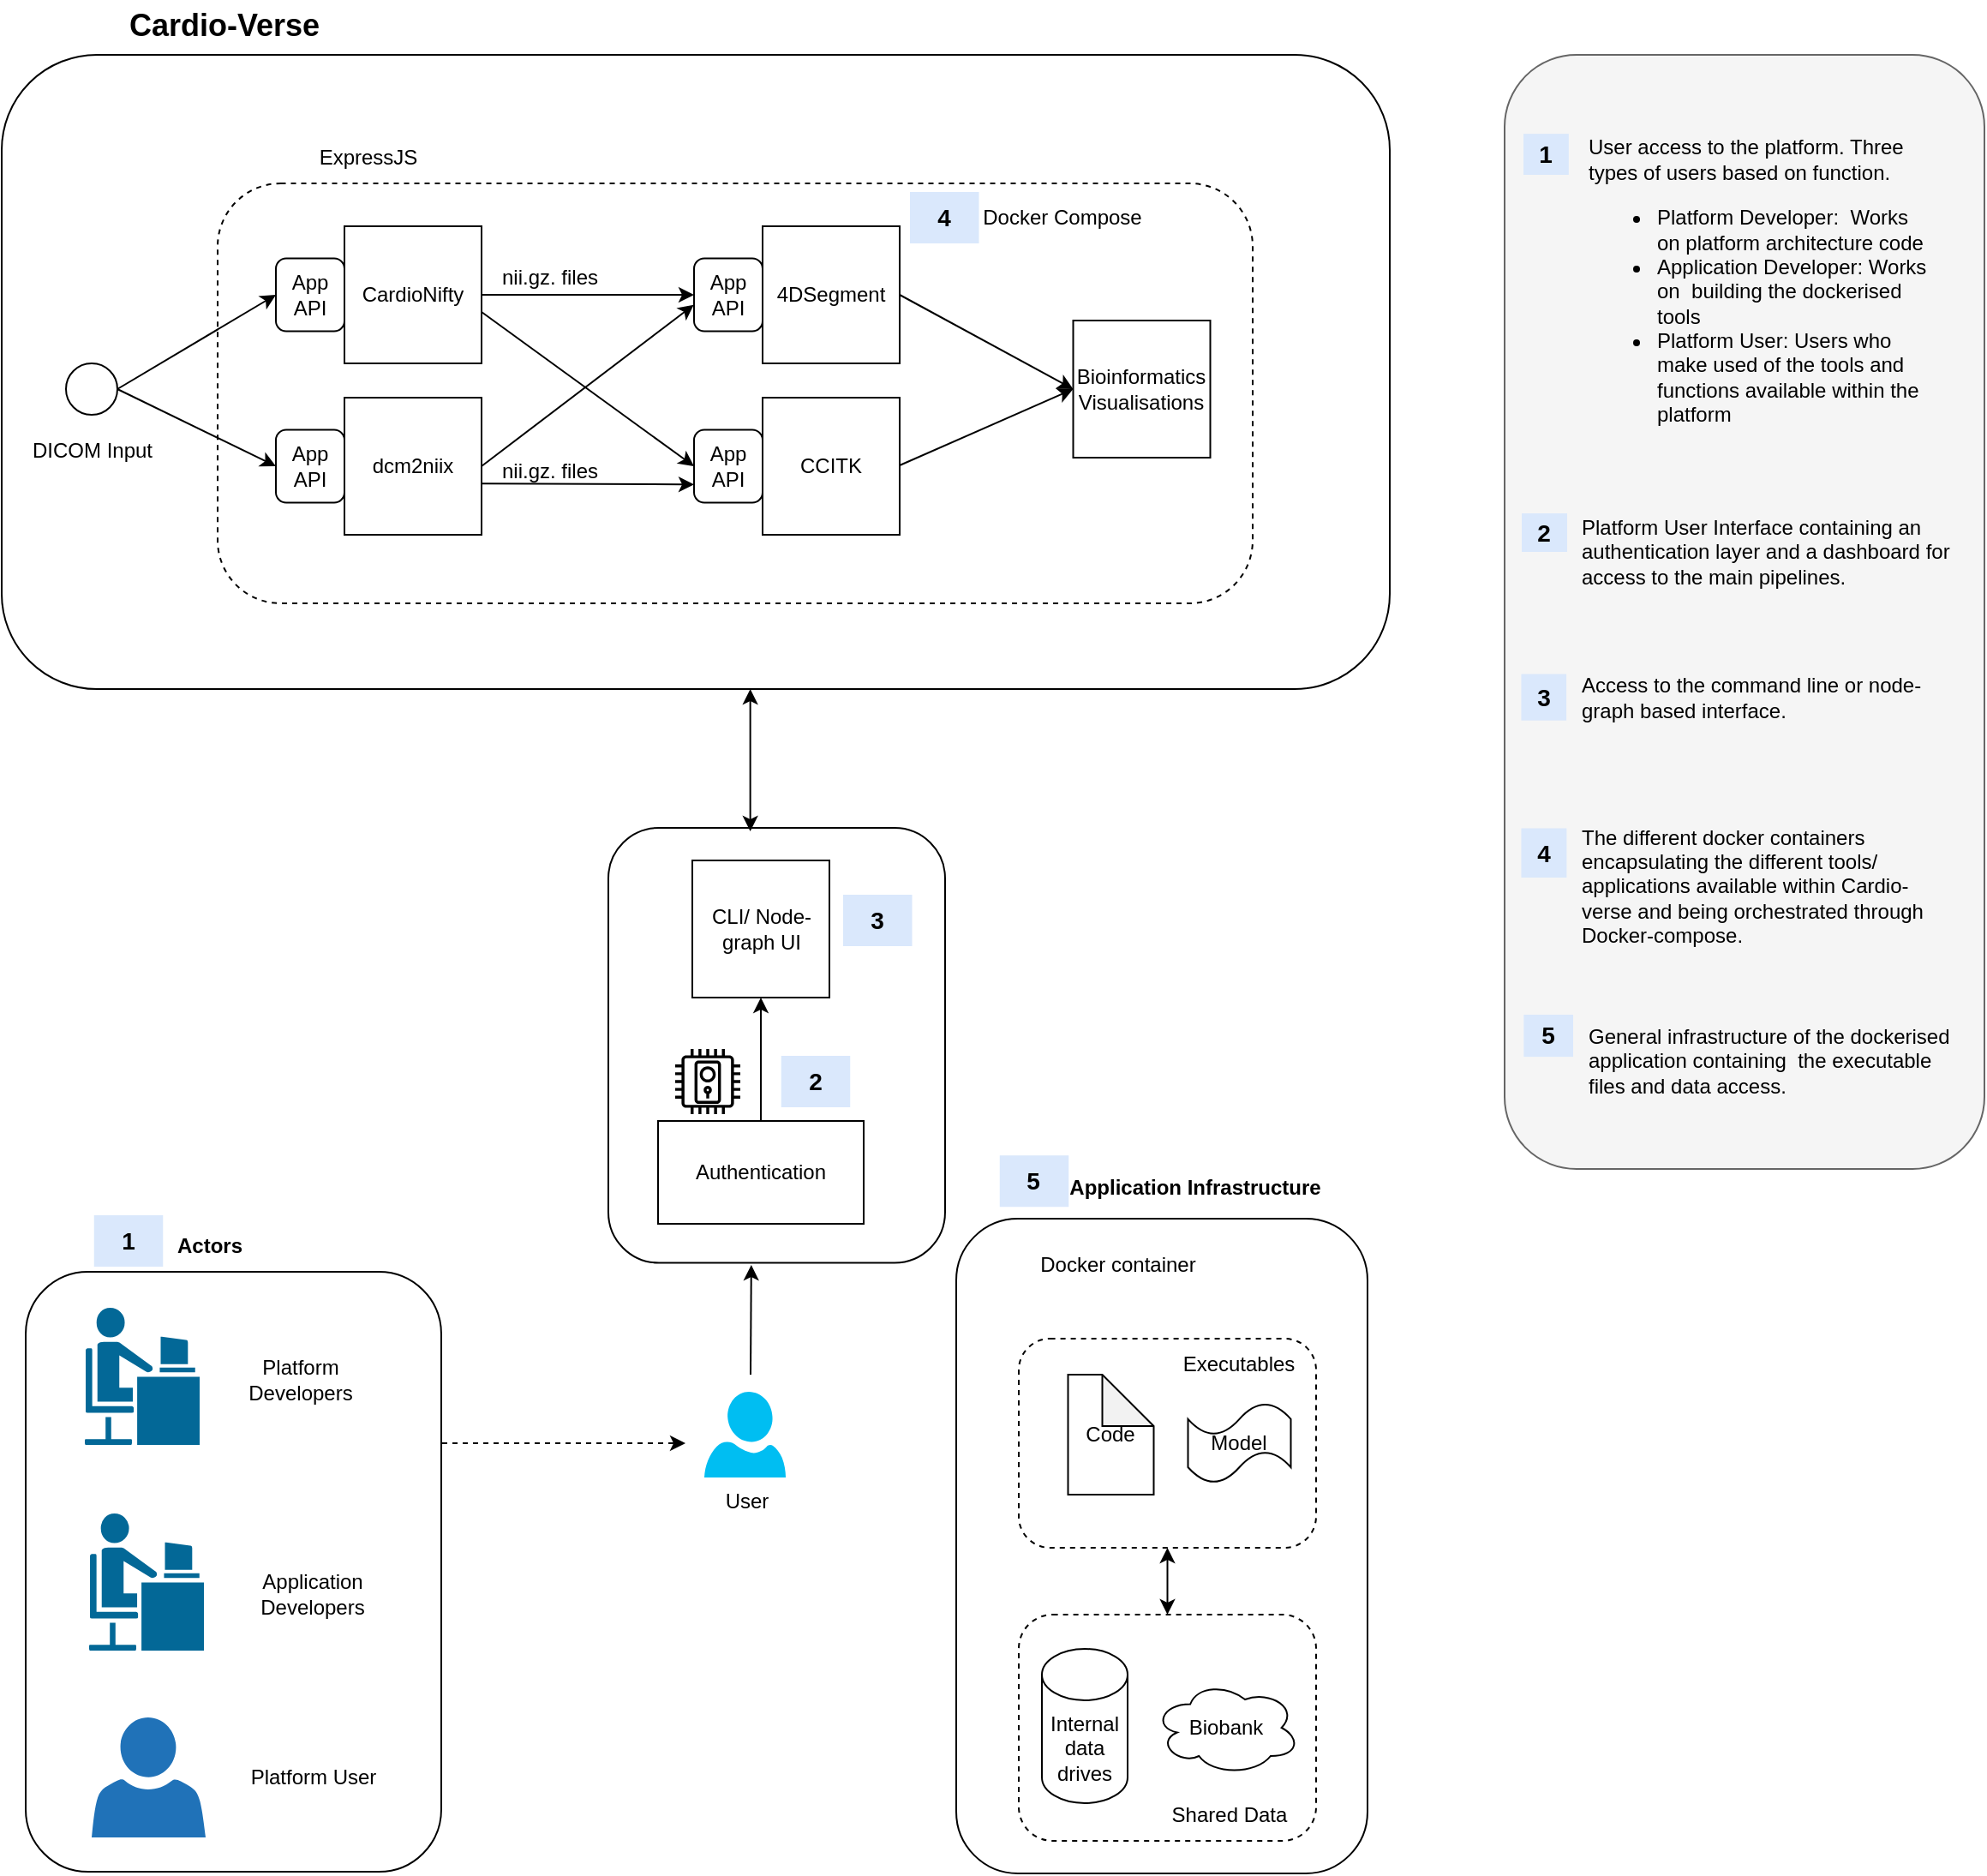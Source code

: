 <mxfile version="21.0.6" type="github">
  <diagram id="I_fSzTSYJhP3WbuMLIgA" name="Page-1">
    <mxGraphModel dx="3790" dy="1563" grid="1" gridSize="10" guides="1" tooltips="1" connect="1" arrows="1" fold="1" page="1" pageScale="1" pageWidth="827" pageHeight="1169" math="0" shadow="0">
      <root>
        <mxCell id="0" />
        <mxCell id="1" parent="0" />
        <mxCell id="iSJP6n-plgs5U3rNxnB9-100" value="" style="rounded=1;whiteSpace=wrap;html=1;fillColor=none;" parent="1" vertex="1">
          <mxGeometry x="507" y="869" width="240" height="382" as="geometry" />
        </mxCell>
        <mxCell id="iSJP6n-plgs5U3rNxnB9-62" value="" style="rounded=1;whiteSpace=wrap;html=1;rotation=-90;fillColor=none;" parent="1" vertex="1">
          <mxGeometry x="275.37" y="669.62" width="253.75" height="196.5" as="geometry" />
        </mxCell>
        <mxCell id="iSJP6n-plgs5U3rNxnB9-85" value="" style="whiteSpace=wrap;html=1;aspect=fixed;fillColor=none;" parent="1" vertex="1">
          <mxGeometry x="353" y="660" width="80" height="80" as="geometry" />
        </mxCell>
        <mxCell id="iSJP6n-plgs5U3rNxnB9-25" value="" style="rounded=1;whiteSpace=wrap;html=1;fillColor=none;" parent="1" vertex="1">
          <mxGeometry x="-50" y="190" width="810" height="370" as="geometry" />
        </mxCell>
        <mxCell id="iSJP6n-plgs5U3rNxnB9-29" value="&lt;span style=&quot;color: rgba(0, 0, 0, 0); font-family: monospace; font-size: 0px; text-align: start;&quot;&gt;%3CmxGraphModel%3E%3Croot%3E%3CmxCell%20id%3D%220%22%2F%3E%3CmxCell%20id%3D%221%22%20parent%3D%220%22%2F%3E%3CmxCell%20id%3D%222%22%20value%3D%22nii.gz.%20files%22%20style%3D%22text%3Bhtml%3D1%3BstrokeColor%3Dnone%3BfillColor%3Dnone%3Balign%3Dcenter%3BverticalAlign%3Dmiddle%3BwhiteSpace%3Dwrap%3Brounded%3D0%3B%22%20vertex%3D%221%22%20parent%3D%221%22%3E%3CmxGeometry%20x%3D%22250%22%20y%3D%22310%22%20width%3D%2260%22%20height%3D%2230%22%20as%3D%22geometry%22%2F%3E%3C%2FmxCell%3E%3C%2Froot%3E%3C%2FmxGraphModel%3E&lt;/span&gt;" style="rounded=1;whiteSpace=wrap;html=1;dashed=1;fillColor=none;" parent="1" vertex="1">
          <mxGeometry x="76" y="265" width="604" height="245" as="geometry" />
        </mxCell>
        <mxCell id="iSJP6n-plgs5U3rNxnB9-11" value="" style="ellipse;whiteSpace=wrap;html=1;aspect=fixed;" parent="1" vertex="1">
          <mxGeometry x="-12.5" y="370" width="30" height="30" as="geometry" />
        </mxCell>
        <mxCell id="iSJP6n-plgs5U3rNxnB9-19" value="4DSegment" style="whiteSpace=wrap;html=1;aspect=fixed;" parent="1" vertex="1">
          <mxGeometry x="394" y="290" width="80" height="80" as="geometry" />
        </mxCell>
        <mxCell id="iSJP6n-plgs5U3rNxnB9-23" value="CCITK" style="whiteSpace=wrap;html=1;aspect=fixed;" parent="1" vertex="1">
          <mxGeometry x="394" y="390" width="80" height="80" as="geometry" />
        </mxCell>
        <mxCell id="iSJP6n-plgs5U3rNxnB9-28" value="Authentication" style="rounded=0;whiteSpace=wrap;html=1;fillColor=none;" parent="1" vertex="1">
          <mxGeometry x="333" y="812" width="120" height="60" as="geometry" />
        </mxCell>
        <mxCell id="iSJP6n-plgs5U3rNxnB9-30" value="ExpressJS" style="text;html=1;strokeColor=none;fillColor=none;align=center;verticalAlign=middle;whiteSpace=wrap;rounded=0;dashed=1;" parent="1" vertex="1">
          <mxGeometry x="105" y="235" width="117.5" height="30" as="geometry" />
        </mxCell>
        <mxCell id="iSJP6n-plgs5U3rNxnB9-32" value="nii.gz. files" style="text;html=1;strokeColor=none;fillColor=none;align=center;verticalAlign=middle;whiteSpace=wrap;rounded=0;" parent="1" vertex="1">
          <mxGeometry x="240" y="310" width="60" height="20" as="geometry" />
        </mxCell>
        <mxCell id="iSJP6n-plgs5U3rNxnB9-34" value="User" style="text;html=1;strokeColor=none;fillColor=none;align=center;verticalAlign=middle;whiteSpace=wrap;rounded=0;" parent="1" vertex="1">
          <mxGeometry x="360" y="1029" width="50" height="10" as="geometry" />
        </mxCell>
        <mxCell id="iSJP6n-plgs5U3rNxnB9-38" value="" style="verticalLabelPosition=bottom;html=1;verticalAlign=top;align=center;strokeColor=none;fillColor=#00BEF2;shape=mxgraph.azure.user;" parent="1" vertex="1">
          <mxGeometry x="360" y="970" width="47.5" height="50" as="geometry" />
        </mxCell>
        <mxCell id="iSJP6n-plgs5U3rNxnB9-41" value="" style="endArrow=classic;html=1;rounded=0;exitX=1;exitY=0.5;exitDx=0;exitDy=0;" parent="1" edge="1" target="iSJP6n-plgs5U3rNxnB9-66">
          <mxGeometry width="50" height="50" relative="1" as="geometry">
            <mxPoint x="230" y="330" as="sourcePoint" />
            <mxPoint x="321" y="330.9" as="targetPoint" />
          </mxGeometry>
        </mxCell>
        <mxCell id="iSJP6n-plgs5U3rNxnB9-42" value="" style="endArrow=classic;html=1;rounded=0;exitX=1.001;exitY=0.627;exitDx=0;exitDy=0;exitPerimeter=0;entryX=0;entryY=0.75;entryDx=0;entryDy=0;" parent="1" edge="1" target="THO80avu8P2htPNswEXX-1" source="iSJP6n-plgs5U3rNxnB9-65">
          <mxGeometry width="50" height="50" relative="1" as="geometry">
            <mxPoint x="230" y="430" as="sourcePoint" />
            <mxPoint x="320" y="430.07" as="targetPoint" />
          </mxGeometry>
        </mxCell>
        <mxCell id="iSJP6n-plgs5U3rNxnB9-47" value="" style="sketch=0;outlineConnect=0;fontColor=#232F3E;gradientColor=none;fillColor=#000000;strokeColor=none;dashed=0;verticalLabelPosition=bottom;verticalAlign=top;align=center;html=1;fontSize=12;fontStyle=0;aspect=fixed;pointerEvents=1;shape=mxgraph.aws4.door_lock;" parent="1" vertex="1">
          <mxGeometry x="343" y="770" width="38" height="38" as="geometry" />
        </mxCell>
        <mxCell id="iSJP6n-plgs5U3rNxnB9-64" value="CardioNifty" style="whiteSpace=wrap;html=1;aspect=fixed;" parent="1" vertex="1">
          <mxGeometry x="150" y="290" width="80" height="80" as="geometry" />
        </mxCell>
        <mxCell id="iSJP6n-plgs5U3rNxnB9-65" value="dcm2niix" style="whiteSpace=wrap;html=1;aspect=fixed;" parent="1" vertex="1">
          <mxGeometry x="150" y="390" width="80" height="80" as="geometry" />
        </mxCell>
        <mxCell id="iSJP6n-plgs5U3rNxnB9-66" value="App API" style="rounded=1;whiteSpace=wrap;html=1;" parent="1" vertex="1">
          <mxGeometry x="354" y="308.75" width="40" height="42.5" as="geometry" />
        </mxCell>
        <mxCell id="iSJP6n-plgs5U3rNxnB9-67" value="&lt;b&gt;&lt;font style=&quot;font-size: 18px;&quot;&gt;Cardio-Verse&lt;/font&gt;&lt;/b&gt;" style="text;html=1;strokeColor=none;fillColor=none;align=center;verticalAlign=middle;whiteSpace=wrap;rounded=0;" parent="1" vertex="1">
          <mxGeometry y="158" width="160" height="30" as="geometry" />
        </mxCell>
        <mxCell id="iSJP6n-plgs5U3rNxnB9-69" value="nii.gz. files" style="text;html=1;strokeColor=none;fillColor=none;align=center;verticalAlign=middle;whiteSpace=wrap;rounded=0;" parent="1" vertex="1">
          <mxGeometry x="240" y="425" width="60" height="15" as="geometry" />
        </mxCell>
        <mxCell id="iSJP6n-plgs5U3rNxnB9-70" value="" style="endArrow=classic;html=1;rounded=0;entryX=0;entryY=0.5;entryDx=0;entryDy=0;exitX=1;exitY=0.5;exitDx=0;exitDy=0;" parent="1" edge="1" target="THO80avu8P2htPNswEXX-2" source="iSJP6n-plgs5U3rNxnB9-11">
          <mxGeometry width="50" height="50" relative="1" as="geometry">
            <mxPoint x="19.5" y="385.5" as="sourcePoint" />
            <mxPoint x="80" y="386" as="targetPoint" />
          </mxGeometry>
        </mxCell>
        <mxCell id="iSJP6n-plgs5U3rNxnB9-71" value="DICOM Input" style="text;html=1;strokeColor=none;fillColor=none;align=center;verticalAlign=middle;whiteSpace=wrap;rounded=0;" parent="1" vertex="1">
          <mxGeometry x="-36.25" y="406.25" width="77.5" height="30" as="geometry" />
        </mxCell>
        <mxCell id="iSJP6n-plgs5U3rNxnB9-77" value="CLI/ Node-graph UI" style="text;html=1;strokeColor=none;fillColor=none;align=center;verticalAlign=middle;whiteSpace=wrap;rounded=0;" parent="1" vertex="1">
          <mxGeometry x="355.5" y="685" width="75" height="30" as="geometry" />
        </mxCell>
        <mxCell id="iSJP6n-plgs5U3rNxnB9-83" value="" style="endArrow=classic;startArrow=classic;html=1;rounded=0;entryX=0;entryY=0.5;entryDx=0;entryDy=0;exitX=0.5;exitY=0;exitDx=0;exitDy=0;" parent="1" edge="1">
          <mxGeometry width="50" height="50" relative="1" as="geometry">
            <mxPoint x="386.82" y="643" as="sourcePoint" />
            <mxPoint x="386.82" y="560" as="targetPoint" />
          </mxGeometry>
        </mxCell>
        <mxCell id="iSJP6n-plgs5U3rNxnB9-88" value="" style="endArrow=classic;html=1;rounded=0;entryX=0.5;entryY=1;entryDx=0;entryDy=0;" parent="1" source="iSJP6n-plgs5U3rNxnB9-28" target="iSJP6n-plgs5U3rNxnB9-85" edge="1">
          <mxGeometry width="50" height="50" relative="1" as="geometry">
            <mxPoint x="248" y="710" as="sourcePoint" />
            <mxPoint x="298" y="660" as="targetPoint" />
          </mxGeometry>
        </mxCell>
        <mxCell id="iSJP6n-plgs5U3rNxnB9-113" value="" style="endArrow=classic;html=1;rounded=0;dashed=1;" parent="1" edge="1">
          <mxGeometry width="50" height="50" relative="1" as="geometry">
            <mxPoint x="207" y="1000" as="sourcePoint" />
            <mxPoint x="349" y="1000" as="targetPoint" />
          </mxGeometry>
        </mxCell>
        <mxCell id="AIP2rtYdTXtsvyKJKe4--31" value="&lt;b&gt;&lt;font style=&quot;font-size: 14px;&quot;&gt;2&lt;/font&gt;&lt;/b&gt;" style="text;html=1;strokeColor=none;fillColor=#dae8fc;align=center;verticalAlign=middle;whiteSpace=wrap;rounded=0;" parent="1" vertex="1">
          <mxGeometry x="404.87" y="774" width="40.25" height="30" as="geometry" />
        </mxCell>
        <mxCell id="AIP2rtYdTXtsvyKJKe4--34" value="&lt;b&gt;&lt;font style=&quot;font-size: 14px;&quot;&gt;4&lt;/font&gt;&lt;/b&gt;" style="text;html=1;strokeColor=none;fillColor=#dae8fc;align=center;verticalAlign=middle;whiteSpace=wrap;rounded=0;" parent="1" vertex="1">
          <mxGeometry x="480" y="270" width="40.25" height="30" as="geometry" />
        </mxCell>
        <mxCell id="iSJP6n-plgs5U3rNxnB9-90" value="" style="rounded=1;whiteSpace=wrap;html=1;fillColor=none;" parent="1" vertex="1">
          <mxGeometry x="-36" y="900" width="242.5" height="350" as="geometry" />
        </mxCell>
        <mxCell id="iSJP6n-plgs5U3rNxnB9-91" value="&lt;b&gt;Actors&lt;/b&gt;" style="text;html=1;strokeColor=none;fillColor=none;align=center;verticalAlign=middle;whiteSpace=wrap;rounded=0;" parent="1" vertex="1">
          <mxGeometry x="44" y="870" width="55" height="30" as="geometry" />
        </mxCell>
        <mxCell id="AIP2rtYdTXtsvyKJKe4--21" value="" style="group" parent="1" vertex="1" connectable="0">
          <mxGeometry x="2.5" y="1160" width="174" height="70" as="geometry" />
        </mxCell>
        <mxCell id="iSJP6n-plgs5U3rNxnB9-95" value="" style="sketch=0;pointerEvents=1;shadow=0;dashed=0;html=1;strokeColor=none;labelPosition=center;verticalLabelPosition=bottom;verticalAlign=top;outlineConnect=0;align=center;shape=mxgraph.office.users.user;fillColor=#2072B8;" parent="AIP2rtYdTXtsvyKJKe4--21" vertex="1">
          <mxGeometry width="66.5" height="70" as="geometry" />
        </mxCell>
        <mxCell id="iSJP6n-plgs5U3rNxnB9-99" value="Platform User" style="text;html=1;strokeColor=none;fillColor=none;align=center;verticalAlign=middle;whiteSpace=wrap;rounded=0;" parent="AIP2rtYdTXtsvyKJKe4--21" vertex="1">
          <mxGeometry x="84" y="20" width="90" height="30" as="geometry" />
        </mxCell>
        <mxCell id="AIP2rtYdTXtsvyKJKe4--22" value="" style="group" parent="1" vertex="1" connectable="0">
          <mxGeometry y="1040" width="179" height="82" as="geometry" />
        </mxCell>
        <mxCell id="iSJP6n-plgs5U3rNxnB9-96" value="" style="shape=mxgraph.cisco.people.androgenous_person;html=1;pointerEvents=1;dashed=0;fillColor=#036897;strokeColor=#ffffff;strokeWidth=2;verticalLabelPosition=bottom;verticalAlign=top;align=center;outlineConnect=0;" parent="AIP2rtYdTXtsvyKJKe4--22" vertex="1">
          <mxGeometry width="69" height="82" as="geometry" />
        </mxCell>
        <mxCell id="iSJP6n-plgs5U3rNxnB9-97" value="Application Developers" style="text;html=1;strokeColor=none;fillColor=none;align=center;verticalAlign=middle;whiteSpace=wrap;rounded=0;" parent="AIP2rtYdTXtsvyKJKe4--22" vertex="1">
          <mxGeometry x="84" y="33" width="95" height="30" as="geometry" />
        </mxCell>
        <mxCell id="AIP2rtYdTXtsvyKJKe4--23" value="" style="group" parent="1" vertex="1" connectable="0">
          <mxGeometry x="-2.5" y="920" width="174" height="82" as="geometry" />
        </mxCell>
        <mxCell id="iSJP6n-plgs5U3rNxnB9-93" value="" style="shape=mxgraph.cisco.people.androgenous_person;html=1;pointerEvents=1;dashed=0;fillColor=#036897;strokeColor=#ffffff;strokeWidth=2;verticalLabelPosition=bottom;verticalAlign=top;align=center;outlineConnect=0;" parent="AIP2rtYdTXtsvyKJKe4--23" vertex="1">
          <mxGeometry width="69" height="82" as="geometry" />
        </mxCell>
        <mxCell id="iSJP6n-plgs5U3rNxnB9-98" value="Platform Developers" style="text;html=1;strokeColor=none;fillColor=none;align=center;verticalAlign=middle;whiteSpace=wrap;rounded=0;" parent="AIP2rtYdTXtsvyKJKe4--23" vertex="1">
          <mxGeometry x="79" y="28" width="95" height="30" as="geometry" />
        </mxCell>
        <mxCell id="AIP2rtYdTXtsvyKJKe4--29" value="&lt;b&gt;&lt;font style=&quot;font-size: 14px;&quot;&gt;1&lt;/font&gt;&lt;/b&gt;" style="text;html=1;strokeColor=none;fillColor=#dae8fc;align=center;verticalAlign=middle;whiteSpace=wrap;rounded=0;" parent="1" vertex="1">
          <mxGeometry x="3.88" y="867" width="40.25" height="30" as="geometry" />
        </mxCell>
        <mxCell id="THO80avu8P2htPNswEXX-1" value="App API" style="rounded=1;whiteSpace=wrap;html=1;" vertex="1" parent="1">
          <mxGeometry x="354" y="408.75" width="40" height="42.5" as="geometry" />
        </mxCell>
        <mxCell id="THO80avu8P2htPNswEXX-2" value="App API" style="rounded=1;whiteSpace=wrap;html=1;" vertex="1" parent="1">
          <mxGeometry x="110" y="308.75" width="40" height="42.5" as="geometry" />
        </mxCell>
        <mxCell id="THO80avu8P2htPNswEXX-3" value="App API" style="rounded=1;whiteSpace=wrap;html=1;" vertex="1" parent="1">
          <mxGeometry x="110" y="408.75" width="40" height="42.5" as="geometry" />
        </mxCell>
        <mxCell id="THO80avu8P2htPNswEXX-6" value="" style="endArrow=classic;html=1;rounded=0;exitX=1;exitY=0.5;exitDx=0;exitDy=0;startArrow=none;" edge="1" parent="1" source="iSJP6n-plgs5U3rNxnB9-26">
          <mxGeometry width="50" height="50" relative="1" as="geometry">
            <mxPoint x="516" y="387.26" as="sourcePoint" />
            <mxPoint x="640" y="387.26" as="targetPoint" />
          </mxGeometry>
        </mxCell>
        <mxCell id="THO80avu8P2htPNswEXX-7" value="" style="endArrow=classic;html=1;rounded=0;exitX=1;exitY=0.5;exitDx=0;exitDy=0;entryX=0;entryY=0.5;entryDx=0;entryDy=0;" edge="1" parent="1" target="iSJP6n-plgs5U3rNxnB9-26">
          <mxGeometry width="50" height="50" relative="1" as="geometry">
            <mxPoint x="474" y="429.52" as="sourcePoint" />
            <mxPoint x="598" y="429.52" as="targetPoint" />
          </mxGeometry>
        </mxCell>
        <mxCell id="THO80avu8P2htPNswEXX-8" value="" style="endArrow=classic;html=1;rounded=0;exitX=1;exitY=0.5;exitDx=0;exitDy=0;entryX=0;entryY=0.5;entryDx=0;entryDy=0;" edge="1" parent="1" target="THO80avu8P2htPNswEXX-1">
          <mxGeometry width="50" height="50" relative="1" as="geometry">
            <mxPoint x="230" y="340" as="sourcePoint" />
            <mxPoint x="354" y="340" as="targetPoint" />
          </mxGeometry>
        </mxCell>
        <mxCell id="THO80avu8P2htPNswEXX-9" value="" style="endArrow=classic;html=1;rounded=0;entryX=-0.004;entryY=0.638;entryDx=0;entryDy=0;exitX=1;exitY=0.5;exitDx=0;exitDy=0;entryPerimeter=0;" edge="1" parent="1" source="iSJP6n-plgs5U3rNxnB9-65" target="iSJP6n-plgs5U3rNxnB9-66">
          <mxGeometry width="50" height="50" relative="1" as="geometry">
            <mxPoint x="230" y="440" as="sourcePoint" />
            <mxPoint x="354" y="440" as="targetPoint" />
          </mxGeometry>
        </mxCell>
        <mxCell id="THO80avu8P2htPNswEXX-10" value="" style="endArrow=classic;html=1;rounded=0;entryX=0;entryY=0.5;entryDx=0;entryDy=0;exitX=1;exitY=0.5;exitDx=0;exitDy=0;" edge="1" parent="1" source="iSJP6n-plgs5U3rNxnB9-11" target="THO80avu8P2htPNswEXX-3">
          <mxGeometry width="50" height="50" relative="1" as="geometry">
            <mxPoint x="29.5" y="395.5" as="sourcePoint" />
            <mxPoint x="120" y="340" as="targetPoint" />
          </mxGeometry>
        </mxCell>
        <mxCell id="THO80avu8P2htPNswEXX-11" value="Docker Compose" style="text;html=1;strokeColor=none;fillColor=none;align=center;verticalAlign=middle;whiteSpace=wrap;rounded=0;dashed=1;" vertex="1" parent="1">
          <mxGeometry x="510" y="270" width="117.5" height="30" as="geometry" />
        </mxCell>
        <mxCell id="iSJP6n-plgs5U3rNxnB9-26" value="Bioinformatics Visualisations" style="whiteSpace=wrap;html=1;aspect=fixed;" parent="1" vertex="1">
          <mxGeometry x="575.25" y="345" width="80" height="80" as="geometry" />
        </mxCell>
        <mxCell id="THO80avu8P2htPNswEXX-13" value="" style="endArrow=classic;html=1;rounded=0;exitX=1;exitY=0.5;exitDx=0;exitDy=0;entryX=0;entryY=0.5;entryDx=0;entryDy=0;" edge="1" parent="1" source="iSJP6n-plgs5U3rNxnB9-19" target="iSJP6n-plgs5U3rNxnB9-26">
          <mxGeometry width="50" height="50" relative="1" as="geometry">
            <mxPoint x="484" y="439.52" as="sourcePoint" />
            <mxPoint x="585" y="395" as="targetPoint" />
          </mxGeometry>
        </mxCell>
        <mxCell id="THO80avu8P2htPNswEXX-14" value="&lt;b&gt;&lt;font style=&quot;font-size: 14px;&quot;&gt;3&lt;/font&gt;&lt;/b&gt;" style="text;html=1;strokeColor=none;fillColor=#dae8fc;align=center;verticalAlign=middle;whiteSpace=wrap;rounded=0;" vertex="1" parent="1">
          <mxGeometry x="441" y="680" width="40.25" height="30" as="geometry" />
        </mxCell>
        <mxCell id="THO80avu8P2htPNswEXX-15" value="" style="endArrow=classic;html=1;rounded=0;entryX=0.5;entryY=1;entryDx=0;entryDy=0;" edge="1" parent="1">
          <mxGeometry width="50" height="50" relative="1" as="geometry">
            <mxPoint x="387" y="960" as="sourcePoint" />
            <mxPoint x="387.41" y="896" as="targetPoint" />
          </mxGeometry>
        </mxCell>
        <mxCell id="iSJP6n-plgs5U3rNxnB9-107" value="" style="rounded=1;whiteSpace=wrap;html=1;dashed=1;fillColor=none;" parent="1" vertex="1">
          <mxGeometry x="543.5" y="1100" width="173.5" height="132" as="geometry" />
        </mxCell>
        <mxCell id="iSJP6n-plgs5U3rNxnB9-31" value="" style="rounded=1;whiteSpace=wrap;html=1;fillColor=none;dashed=1;" parent="1" vertex="1">
          <mxGeometry x="543.5" y="939" width="173.5" height="122" as="geometry" />
        </mxCell>
        <mxCell id="iSJP6n-plgs5U3rNxnB9-52" value="Docker container" style="text;html=1;strokeColor=none;fillColor=none;align=center;verticalAlign=middle;whiteSpace=wrap;rounded=0;" parent="1" vertex="1">
          <mxGeometry x="544.5" y="881" width="112.5" height="30" as="geometry" />
        </mxCell>
        <mxCell id="iSJP6n-plgs5U3rNxnB9-53" value="Biobank" style="ellipse;shape=cloud;whiteSpace=wrap;html=1;fillColor=none;" parent="1" vertex="1">
          <mxGeometry x="622.25" y="1138.5" width="85.25" height="55" as="geometry" />
        </mxCell>
        <mxCell id="iSJP6n-plgs5U3rNxnB9-54" value="&lt;font style=&quot;font-size: 12px;&quot;&gt;Internal data &lt;br&gt;drives&lt;/font&gt;" style="shape=cylinder3;whiteSpace=wrap;html=1;boundedLbl=1;backgroundOutline=1;size=15;fillColor=none;" parent="1" vertex="1">
          <mxGeometry x="557" y="1120" width="50" height="90" as="geometry" />
        </mxCell>
        <mxCell id="iSJP6n-plgs5U3rNxnB9-55" value="Code" style="shape=note;whiteSpace=wrap;html=1;backgroundOutline=1;darkOpacity=0.05;fillColor=none;" parent="1" vertex="1">
          <mxGeometry x="572.25" y="960.0" width="50" height="70" as="geometry" />
        </mxCell>
        <mxCell id="iSJP6n-plgs5U3rNxnB9-101" value="&lt;b&gt;Application Infrastructure&lt;/b&gt;" style="text;html=1;strokeColor=none;fillColor=none;align=center;verticalAlign=middle;whiteSpace=wrap;rounded=0;dashed=1;" parent="1" vertex="1">
          <mxGeometry x="565.13" y="836.12" width="163" height="30" as="geometry" />
        </mxCell>
        <mxCell id="iSJP6n-plgs5U3rNxnB9-106" value="" style="endArrow=classic;startArrow=classic;html=1;rounded=0;exitX=0.5;exitY=1;exitDx=0;exitDy=0;" parent="1" target="iSJP6n-plgs5U3rNxnB9-107" edge="1" source="iSJP6n-plgs5U3rNxnB9-31">
          <mxGeometry width="50" height="50" relative="1" as="geometry">
            <mxPoint x="718.5" y="1011" as="sourcePoint" />
            <mxPoint x="771.53" y="1067" as="targetPoint" />
          </mxGeometry>
        </mxCell>
        <mxCell id="iSJP6n-plgs5U3rNxnB9-108" value="Shared Data" style="text;html=1;strokeColor=none;fillColor=none;align=center;verticalAlign=middle;whiteSpace=wrap;rounded=0;dashed=1;" parent="1" vertex="1">
          <mxGeometry x="625" y="1202" width="82.5" height="30" as="geometry" />
        </mxCell>
        <mxCell id="iSJP6n-plgs5U3rNxnB9-109" value="Executables" style="text;html=1;strokeColor=none;fillColor=none;align=center;verticalAlign=middle;whiteSpace=wrap;rounded=0;dashed=1;" parent="1" vertex="1">
          <mxGeometry x="642.25" y="939" width="60" height="30" as="geometry" />
        </mxCell>
        <mxCell id="iSJP6n-plgs5U3rNxnB9-112" value="Model" style="shape=tape;whiteSpace=wrap;html=1;fillColor=none;" parent="1" vertex="1">
          <mxGeometry x="642.25" y="976.62" width="60" height="46.75" as="geometry" />
        </mxCell>
        <mxCell id="AIP2rtYdTXtsvyKJKe4--35" value="&lt;span style=&quot;font-size: 14px;&quot;&gt;&lt;b&gt;5&lt;/b&gt;&lt;/span&gt;" style="text;html=1;strokeColor=none;fillColor=#dae8fc;align=center;verticalAlign=middle;whiteSpace=wrap;rounded=0;" parent="1" vertex="1">
          <mxGeometry x="532.38" y="832.12" width="40.25" height="30" as="geometry" />
        </mxCell>
        <mxCell id="THO80avu8P2htPNswEXX-20" value="" style="group" vertex="1" connectable="0" parent="1">
          <mxGeometry x="827" y="190" width="280" height="650" as="geometry" />
        </mxCell>
        <mxCell id="iSJP6n-plgs5U3rNxnB9-48" value="" style="rounded=1;whiteSpace=wrap;html=1;fillColor=#f5f5f5;fontColor=#333333;strokeColor=#666666;" parent="THO80avu8P2htPNswEXX-20" vertex="1">
          <mxGeometry width="280" height="650" as="geometry" />
        </mxCell>
        <mxCell id="AIP2rtYdTXtsvyKJKe4--16" value="" style="group" parent="THO80avu8P2htPNswEXX-20" vertex="1" connectable="0">
          <mxGeometry x="10" y="260" width="250" height="60" as="geometry" />
        </mxCell>
        <mxCell id="THO80avu8P2htPNswEXX-17" value="" style="group" vertex="1" connectable="0" parent="AIP2rtYdTXtsvyKJKe4--16">
          <mxGeometry width="250" height="60" as="geometry" />
        </mxCell>
        <mxCell id="iSJP6n-plgs5U3rNxnB9-51" value="Platform User Interface containing an authentication layer and a dashboard for access to the main pipelines.&amp;nbsp;" style="text;html=1;strokeColor=none;fillColor=none;align=left;verticalAlign=middle;whiteSpace=wrap;rounded=0;" parent="THO80avu8P2htPNswEXX-17" vertex="1">
          <mxGeometry x="32.895" width="217.105" height="60" as="geometry" />
        </mxCell>
        <mxCell id="AIP2rtYdTXtsvyKJKe4--7" value="&lt;b&gt;&lt;font style=&quot;font-size: 14px;&quot;&gt;2&lt;/font&gt;&lt;/b&gt;" style="text;html=1;strokeColor=none;fillColor=#dae8fc;align=center;verticalAlign=middle;whiteSpace=wrap;rounded=0;" parent="THO80avu8P2htPNswEXX-17" vertex="1">
          <mxGeometry y="7.5" width="26.48" height="22.5" as="geometry" />
        </mxCell>
        <mxCell id="AIP2rtYdTXtsvyKJKe4--18" value="" style="group" parent="THO80avu8P2htPNswEXX-20" vertex="1" connectable="0">
          <mxGeometry x="9.72" y="440" width="250" height="90" as="geometry" />
        </mxCell>
        <mxCell id="AIP2rtYdTXtsvyKJKe4--4" value="The different docker containers encapsulating the different tools/ applications available within Cardio-verse and being orchestrated through Docker-compose." style="text;html=1;strokeColor=none;fillColor=none;align=left;verticalAlign=middle;whiteSpace=wrap;rounded=0;" parent="AIP2rtYdTXtsvyKJKe4--18" vertex="1">
          <mxGeometry x="32.895" width="217.105" height="90.0" as="geometry" />
        </mxCell>
        <mxCell id="AIP2rtYdTXtsvyKJKe4--8" value="&lt;b&gt;&lt;font style=&quot;font-size: 14px;&quot;&gt;4&lt;/font&gt;&lt;/b&gt;" style="text;html=1;strokeColor=none;fillColor=#dae8fc;align=center;verticalAlign=middle;whiteSpace=wrap;rounded=0;" parent="AIP2rtYdTXtsvyKJKe4--18" vertex="1">
          <mxGeometry y="11.25" width="26.48" height="28.75" as="geometry" />
        </mxCell>
        <mxCell id="THO80avu8P2htPNswEXX-16" value="" style="group" vertex="1" connectable="0" parent="THO80avu8P2htPNswEXX-20">
          <mxGeometry x="11" y="46.07" width="239" height="183.93" as="geometry" />
        </mxCell>
        <mxCell id="iSJP6n-plgs5U3rNxnB9-50" value="User access to the platform. Three types of users based on function. &lt;br&gt;&lt;ul&gt;&lt;li&gt;Platform Developer:&amp;nbsp; Works on platform architecture code&lt;/li&gt;&lt;li&gt;Application Developer: Works on&amp;nbsp; building the dockerised tools&lt;/li&gt;&lt;li&gt;Platform User: Users who make used of the tools and functions available within the platform&lt;/li&gt;&lt;/ul&gt;" style="text;html=1;strokeColor=none;fillColor=none;align=left;verticalAlign=middle;whiteSpace=wrap;rounded=0;" parent="THO80avu8P2htPNswEXX-16" vertex="1">
          <mxGeometry x="35.9" width="203.1" height="183.93" as="geometry" />
        </mxCell>
        <mxCell id="AIP2rtYdTXtsvyKJKe4--6" value="&lt;b&gt;&lt;font style=&quot;font-size: 14px;&quot;&gt;1&lt;/font&gt;&lt;/b&gt;" style="text;html=1;strokeColor=none;fillColor=#dae8fc;align=center;verticalAlign=middle;whiteSpace=wrap;rounded=0;" parent="THO80avu8P2htPNswEXX-16" vertex="1">
          <mxGeometry width="26.42" height="23.93" as="geometry" />
        </mxCell>
        <mxCell id="THO80avu8P2htPNswEXX-18" value="" style="group" vertex="1" connectable="0" parent="THO80avu8P2htPNswEXX-20">
          <mxGeometry x="9.72" y="355" width="250.14" height="40" as="geometry" />
        </mxCell>
        <mxCell id="AIP2rtYdTXtsvyKJKe4--2" value="Access to the command line or node-graph based interface.&amp;nbsp;&amp;nbsp;" style="text;html=1;strokeColor=none;fillColor=none;align=left;verticalAlign=middle;whiteSpace=wrap;rounded=0;" parent="THO80avu8P2htPNswEXX-18" vertex="1">
          <mxGeometry x="32.91" width="217.23" height="40" as="geometry" />
        </mxCell>
        <mxCell id="AIP2rtYdTXtsvyKJKe4--10" value="&lt;b&gt;&lt;font style=&quot;font-size: 14px;&quot;&gt;3&lt;/font&gt;&lt;/b&gt;" style="text;html=1;strokeColor=none;fillColor=#dae8fc;align=center;verticalAlign=middle;whiteSpace=wrap;rounded=0;" parent="THO80avu8P2htPNswEXX-18" vertex="1">
          <mxGeometry y="6.25" width="26.33" height="27.083" as="geometry" />
        </mxCell>
        <mxCell id="THO80avu8P2htPNswEXX-19" value="" style="group" vertex="1" connectable="0" parent="THO80avu8P2htPNswEXX-20">
          <mxGeometry x="11.17" y="560" width="248.83" height="54.55" as="geometry" />
        </mxCell>
        <mxCell id="AIP2rtYdTXtsvyKJKe4--3" value="General infrastructure of the dockerised application containing&amp;nbsp; the executable files and data access." style="text;html=1;strokeColor=none;fillColor=none;align=left;verticalAlign=middle;whiteSpace=wrap;rounded=0;" parent="THO80avu8P2htPNswEXX-19" vertex="1">
          <mxGeometry x="35.73" width="213.1" height="54.55" as="geometry" />
        </mxCell>
        <mxCell id="AIP2rtYdTXtsvyKJKe4--9" value="&lt;b&gt;&lt;font style=&quot;font-size: 14px;&quot;&gt;5&lt;/font&gt;&lt;/b&gt;" style="text;html=1;strokeColor=none;fillColor=#dae8fc;align=center;verticalAlign=middle;whiteSpace=wrap;rounded=0;" parent="THO80avu8P2htPNswEXX-19" vertex="1">
          <mxGeometry width="28.83" height="24.55" as="geometry" />
        </mxCell>
      </root>
    </mxGraphModel>
  </diagram>
</mxfile>
